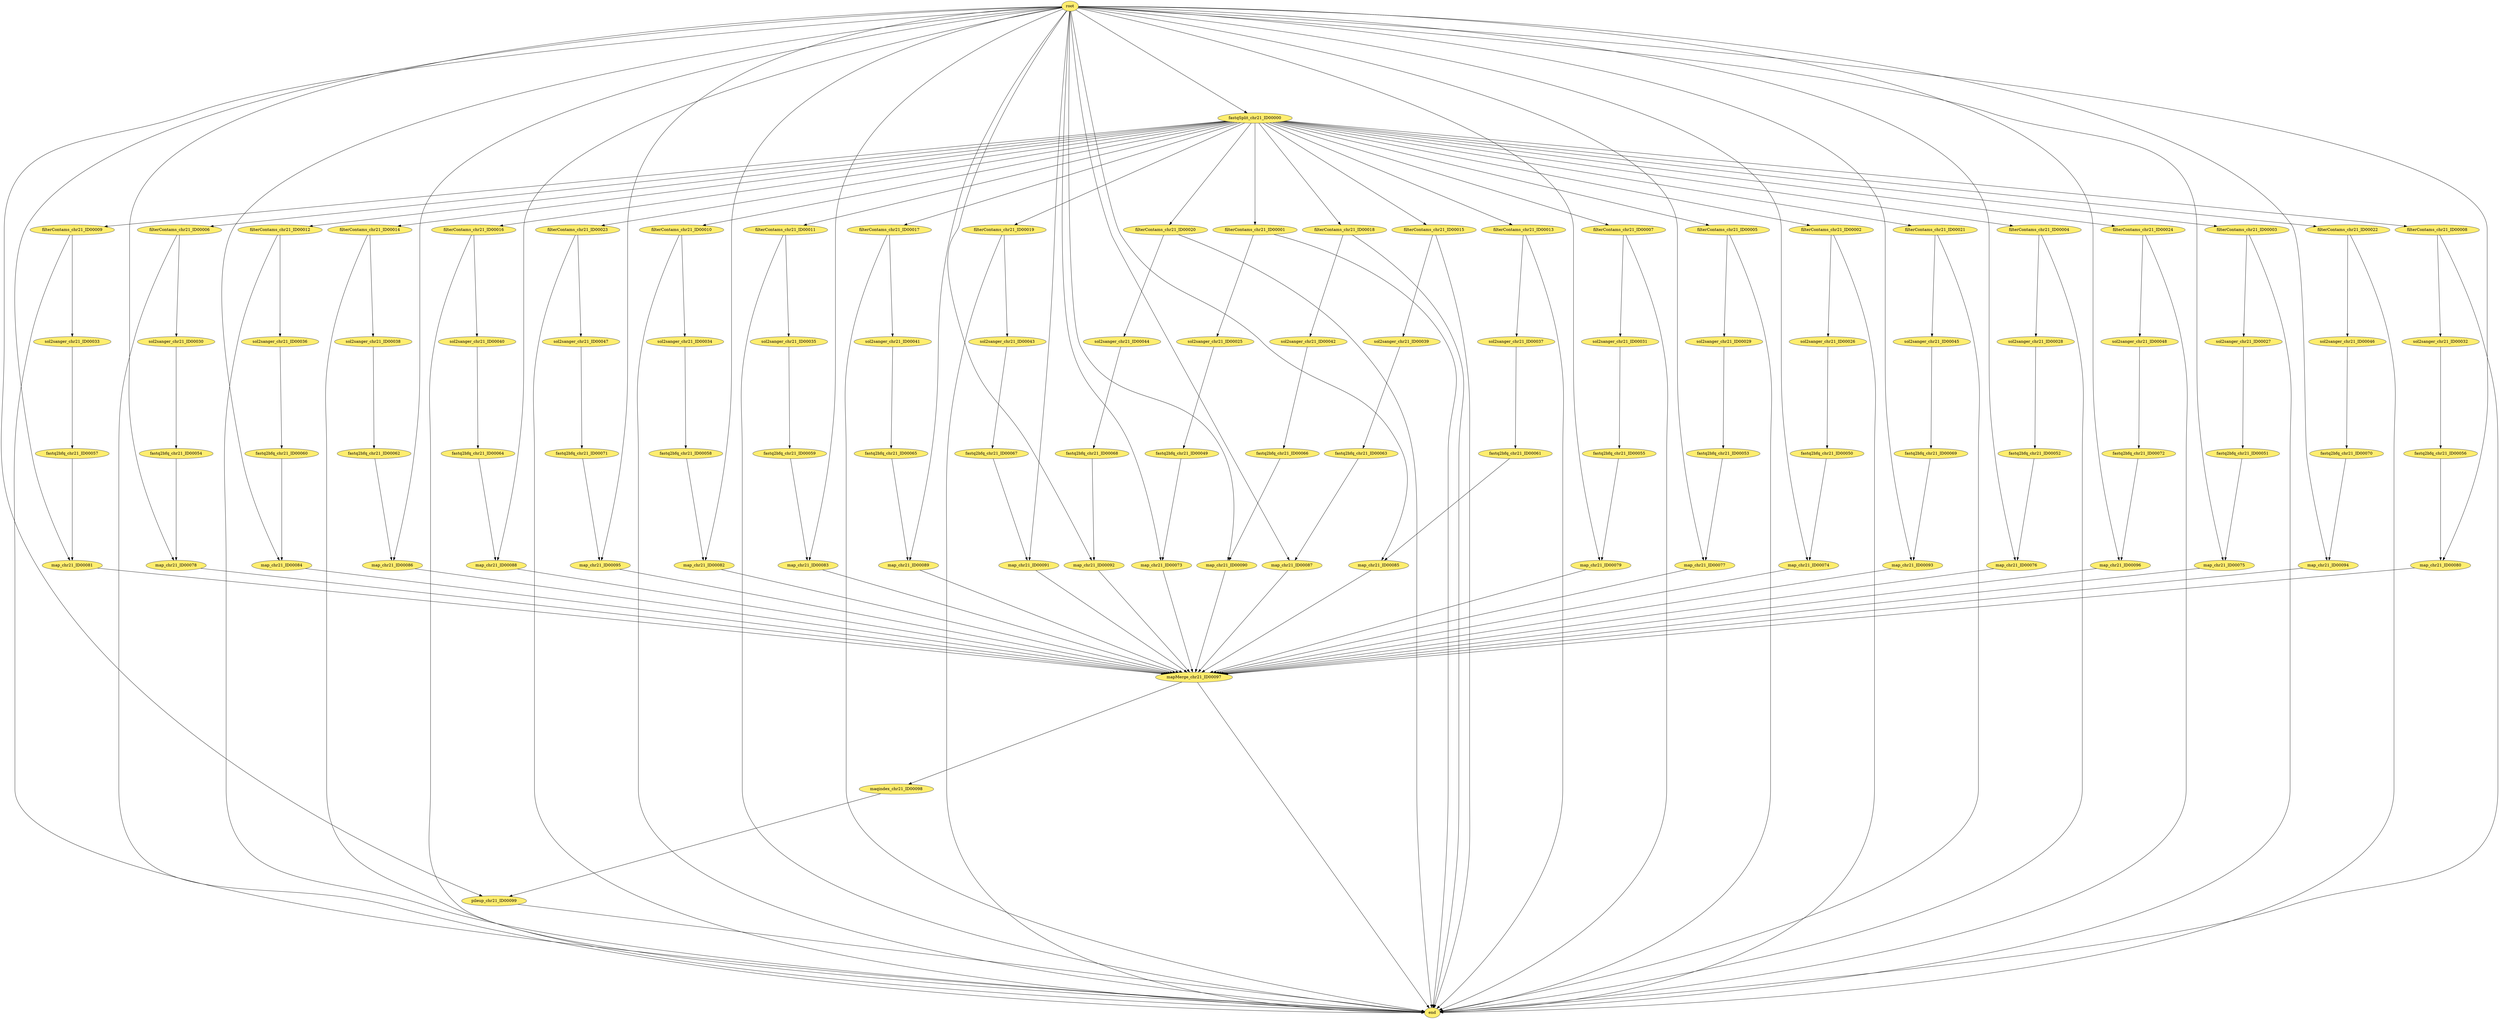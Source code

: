 digraph DAG {
  ranksep=5.0
  node [style=filled,color="#444444",fillcolor="#ffed6f"]
  edge [arrowhead=normal,arrowsize=1.0]

  ID00027 [label="sol2sanger_chr21_ID00027",size="1.680000e+09"];
  ID00096 [label="map_chr21_ID00096",size="5.460118e+13"];
  ID00075 [label="map_chr21_ID00075",size="8.378916e+13"];
  ID00074 [label="map_chr21_ID00074",size="6.948119e+13"];
  ID00063 [label="fastq2bfq_chr21_ID00063",size="5.418000e+09"];
  ID00028 [label="sol2sanger_chr21_ID00028",size="1.764000e+09"];
  ID00035 [label="sol2sanger_chr21_ID00035",size="1.806000e+09"];
  ID00055 [label="fastq2bfq_chr21_ID00055",size="1.764000e+09"];
  ID00010 [label="filterContams_chr21_ID00010",size="3.528000e+09"];
  ID00047 [label="sol2sanger_chr21_ID00047",size="1.386000e+09"];
  ID00029 [label="sol2sanger_chr21_ID00029",size="1.134000e+09"];
  ID00053 [label="fastq2bfq_chr21_ID00053",size="1.092000e+09"];
  ID00006 [label="filterContams_chr21_ID00006",size="4.452000e+09"];
  ID00022 [label="filterContams_chr21_ID00022",size="2.100000e+09"];
  ID00087 [label="map_chr21_ID00087",size="5.747221e+13"];
  ID00054 [label="fastq2bfq_chr21_ID00054",size="2.016000e+09"];
  ID00018 [label="filterContams_chr21_ID00018",size="5.166000e+09"];
  ID00015 [label="filterContams_chr21_ID00015",size="9.912000e+09"];
  ID00043 [label="sol2sanger_chr21_ID00043",size="5.460000e+08"];
  ID00012 [label="filterContams_chr21_ID00012",size="6.090000e+09"];
  ID00031 [label="sol2sanger_chr21_ID00031",size="5.460000e+08"];
  ID00066 [label="fastq2bfq_chr21_ID00066",size="2.394000e+09"];
  ID00093 [label="map_chr21_ID00093",size="6.515494e+13"];
  ID00078 [label="map_chr21_ID00078",size="6.160350e+13"];
  root [label="root",size="0.000000e+00"];
  ID00030 [label="sol2sanger_chr21_ID00030",size="1.596000e+09"];
  ID00001 [label="filterContams_chr21_ID00001",size="4.620000e+09"];
  ID00032 [label="sol2sanger_chr21_ID00032",size="1.428000e+09"];
  ID00099 [label="pileup_chr21_ID00099",size="2.627104e+13"];
  ID00097 [label="mapMerge_chr21_ID00097",size="4.586400e+10"];
  ID00057 [label="fastq2bfq_chr21_ID00057",size="4.284000e+09"];
  ID00048 [label="sol2sanger_chr21_ID00048",size="9.240000e+08"];
  ID00044 [label="sol2sanger_chr21_ID00044",size="2.898000e+09"];
  ID00034 [label="sol2sanger_chr21_ID00034",size="1.260000e+09"];
  ID00040 [label="sol2sanger_chr21_ID00040",size="1.470000e+09"];
  ID00060 [label="fastq2bfq_chr21_ID00060",size="1.722000e+09"];
  ID00058 [label="fastq2bfq_chr21_ID00058",size="3.360000e+09"];
  ID00056 [label="fastq2bfq_chr21_ID00056",size="2.520000e+09"];
  ID00059 [label="fastq2bfq_chr21_ID00059",size="2.814000e+09"];
  ID00003 [label="filterContams_chr21_ID00003",size="5.880000e+09"];
  ID00081 [label="map_chr21_ID00081",size="5.612074e+13"];
  ID00036 [label="sol2sanger_chr21_ID00036",size="1.512000e+09"];
  end [label="end",size="0.000000e+00"];
  ID00024 [label="filterContams_chr21_ID00024",size="2.394000e+09"];
  ID00083 [label="map_chr21_ID00083",size="5.673675e+13"];
  ID00016 [label="filterContams_chr21_ID00016",size="4.284000e+09"];
  ID00037 [label="sol2sanger_chr21_ID00037",size="7.560000e+08"];
  ID00091 [label="map_chr21_ID00091",size="7.349668e+13"];
  ID00004 [label="filterContams_chr21_ID00004",size="3.948000e+09"];
  ID00062 [label="fastq2bfq_chr21_ID00062",size="1.722000e+09"];
  ID00019 [label="filterContams_chr21_ID00019",size="1.722000e+09"];
  ID00080 [label="map_chr21_ID00080",size="7.608590e+13"];
  ID00082 [label="map_chr21_ID00082",size="8.338714e+13"];
  ID00013 [label="filterContams_chr21_ID00013",size="2.226000e+09"];
  ID00039 [label="sol2sanger_chr21_ID00039",size="3.066000e+09"];
  ID00073 [label="map_chr21_ID00073",size="5.515616e+13"];
  ID00094 [label="map_chr21_ID00094",size="9.851558e+13"];
  ID00084 [label="map_chr21_ID00084",size="4.852630e+13"];
  ID00045 [label="sol2sanger_chr21_ID00045",size="2.226000e+09"];
  ID00041 [label="sol2sanger_chr21_ID00041",size="1.008000e+09"];
  ID00064 [label="fastq2bfq_chr21_ID00064",size="1.806000e+09"];
  ID00061 [label="fastq2bfq_chr21_ID00061",size="8.400000e+08"];
  ID00008 [label="filterContams_chr21_ID00008",size="5.754000e+09"];
  ID00000 [label="fastqSplit_chr21_ID00000",size="1.459500e+11"];
  ID00085 [label="map_chr21_ID00085",size="5.959388e+13"];
  ID00065 [label="fastq2bfq_chr21_ID00065",size="8.820000e+08"];
  ID00050 [label="fastq2bfq_chr21_ID00050",size="2.310000e+09"];
  ID00086 [label="map_chr21_ID00086",size="8.126257e+13"];
  ID00005 [label="filterContams_chr21_ID00005",size="3.486000e+09"];
  ID00051 [label="fastq2bfq_chr21_ID00051",size="1.764000e+09"];
  ID00011 [label="filterContams_chr21_ID00011",size="4.452000e+09"];
  ID00067 [label="fastq2bfq_chr21_ID00067",size="1.176000e+09"];
  ID00021 [label="filterContams_chr21_ID00021",size="1.369200e+10"];
  ID00026 [label="sol2sanger_chr21_ID00026",size="1.092000e+09"];
  ID00038 [label="sol2sanger_chr21_ID00038",size="1.008000e+09"];
  ID00068 [label="fastq2bfq_chr21_ID00068",size="3.444000e+09"];
  ID00088 [label="map_chr21_ID00088",size="4.300195e+13"];
  ID00095 [label="map_chr21_ID00095",size="6.653044e+13"];
  ID00069 [label="fastq2bfq_chr21_ID00069",size="8.358000e+09"];
  ID00023 [label="filterContams_chr21_ID00023",size="3.990000e+09"];
  ID00033 [label="sol2sanger_chr21_ID00033",size="1.932000e+09"];
  ID00009 [label="filterContams_chr21_ID00009",size="7.980000e+09"];
  ID00089 [label="map_chr21_ID00089",size="8.962544e+13"];
  ID00070 [label="fastq2bfq_chr21_ID00070",size="1.260000e+09"];
  ID00020 [label="filterContams_chr21_ID00020",size="4.536000e+09"];
  ID00017 [label="filterContams_chr21_ID00017",size="1.890000e+09"];
  ID00098 [label="maqindex_chr21_ID00098",size="8.400000e+07"];
  ID00071 [label="fastq2bfq_chr21_ID00071",size="3.108000e+09"];
  ID00079 [label="map_chr21_ID00079",size="9.900026e+13"];
  ID00077 [label="map_chr21_ID00077",size="8.545803e+13"];
  ID00090 [label="map_chr21_ID00090",size="5.939766e+13"];
  ID00072 [label="fastq2bfq_chr21_ID00072",size="1.050000e+09"];
  ID00025 [label="sol2sanger_chr21_ID00025",size="2.394000e+09"];
  ID00076 [label="map_chr21_ID00076",size="7.584381e+13"];
  ID00049 [label="fastq2bfq_chr21_ID00049",size="3.696000e+09"];
  ID00046 [label="sol2sanger_chr21_ID00046",size="6.300000e+08"];
  ID00007 [label="filterContams_chr21_ID00007",size="2.142000e+09"];
  ID00052 [label="fastq2bfq_chr21_ID00052",size="4.032000e+09"];
  ID00002 [label="filterContams_chr21_ID00002",size="5.922000e+09"];
  ID00092 [label="map_chr21_ID00092",size="6.776360e+13"];
  ID00014 [label="filterContams_chr21_ID00014",size="4.200000e+09"];
  ID00042 [label="sol2sanger_chr21_ID00042",size="1.596000e+09"];

  ID00027 -> ID00051 [size="1.094702e+09"];
  ID00096 -> ID00097 [size="1.883740e+08"];
  ID00075 -> ID00097 [size="2.866668e+08"];
  ID00074 -> ID00097 [size="3.556813e+08"];
  ID00063 -> ID00087 [size="7.125406e+08"];
  ID00028 -> ID00052 [size="1.595653e+09"];
  ID00035 -> ID00059 [size="1.411585e+09"];
  ID00055 -> ID00079 [size="2.195755e+08"];
  ID00010 -> end [size="1.327454e+09"];
  ID00010 -> ID00034 [size="1.250489e+09"];
  ID00047 -> ID00071 [size="1.422925e+09"];
  ID00029 -> ID00053 [size="8.198041e+08"];
  ID00053 -> ID00077 [size="2.174700e+08"];
  ID00006 -> end [size="1.764177e+09"];
  ID00006 -> ID00030 [size="1.887753e+09"];
  ID00022 -> end [size="7.932044e+08"];
  ID00022 -> ID00046 [size="8.707276e+08"];
  ID00087 -> ID00097 [size="7.745006e+08"];
  ID00054 -> ID00078 [size="2.593085e+08"];
  ID00018 -> end [size="2.501927e+09"];
  ID00018 -> ID00042 [size="2.415204e+09"];
  ID00015 -> end [size="3.342888e+09"];
  ID00015 -> ID00039 [size="3.432167e+09"];
  ID00043 -> ID00067 [size="5.597926e+08"];
  ID00012 -> end [size="1.519215e+09"];
  ID00012 -> ID00036 [size="1.629762e+09"];
  ID00031 -> ID00055 [size="7.191306e+08"];
  ID00066 -> ID00090 [size="3.528767e+08"];
  ID00093 -> ID00097 [size="1.112381e+09"];
  ID00078 -> ID00097 [size="2.818571e+08"];
  root -> ID00079 [size="1.683125e+12"];
  root -> ID00000 [size="7.460561e+10"];
  root -> ID00092 [size="1.683125e+12"];
  root -> ID00084 [size="1.683125e+12"];
  root -> ID00075 [size="1.683125e+12"];
  root -> ID00089 [size="1.683125e+12"];
  root -> ID00080 [size="1.683125e+12"];
  root -> ID00085 [size="1.683125e+12"];
  root -> ID00094 [size="1.683125e+12"];
  root -> ID00095 [size="1.683125e+12"];
  root -> ID00090 [size="1.683125e+12"];
  root -> ID00081 [size="1.683125e+12"];
  root -> ID00099 [size="1.683125e+12"];
  root -> ID00086 [size="1.683125e+12"];
  root -> ID00077 [size="1.683125e+12"];
  root -> ID00091 [size="1.683125e+12"];
  root -> ID00082 [size="1.683125e+12"];
  root -> ID00073 [size="1.683125e+12"];
  root -> ID00078 [size="1.683125e+12"];
  root -> ID00087 [size="1.683125e+12"];
  root -> ID00093 [size="1.683125e+12"];
  root -> ID00096 [size="1.683125e+12"];
  root -> ID00076 [size="1.683125e+12"];
  root -> ID00074 [size="1.683125e+12"];
  root -> ID00083 [size="1.683125e+12"];
  root -> ID00088 [size="1.683125e+12"];
  ID00030 -> ID00054 [size="1.085109e+09"];
  ID00001 -> ID00025 [size="1.596794e+09"];
  ID00001 -> end [size="1.578393e+09"];
  ID00032 -> ID00056 [size="1.169359e+09"];
  ID00099 -> end [size="9.550660e+08"];
  ID00097 -> end [size="2.335810e+08"];
  ID00097 -> ID00098 [size="7.574272e+09"];
  ID00057 -> ID00081 [size="4.528403e+08"];
  ID00048 -> ID00072 [size="7.109867e+08"];
  ID00044 -> ID00068 [size="1.417382e+09"];
  ID00034 -> ID00058 [size="1.338514e+09"];
  ID00040 -> ID00064 [size="1.081580e+09"];
  ID00060 -> ID00084 [size="2.303348e+08"];
  ID00058 -> ID00082 [size="3.140070e+08"];
  ID00056 -> ID00080 [size="2.904814e+08"];
  ID00059 -> ID00083 [size="3.263294e+08"];
  ID00003 -> end [size="1.658490e+09"];
  ID00003 -> ID00027 [size="1.827183e+09"];
  ID00081 -> ID00097 [size="4.922174e+08"];
  ID00036 -> ID00060 [size="1.002763e+09"];
  ID00024 -> end [size="9.194555e+08"];
  ID00024 -> ID00048 [size="9.555369e+08"];
  ID00083 -> ID00097 [size="3.547056e+08"];
  ID00016 -> end [size="1.490247e+09"];
  ID00016 -> ID00040 [size="1.551650e+09"];
  ID00037 -> ID00061 [size="4.377482e+08"];
  ID00091 -> ID00097 [size="1.441310e+08"];
  ID00004 -> end [size="1.388801e+09"];
  ID00004 -> ID00028 [size="1.518819e+09"];
  ID00062 -> ID00086 [size="1.289748e+08"];
  ID00019 -> end [size="6.013526e+08"];
  ID00019 -> ID00043 [size="6.625169e+08"];
  ID00080 -> ID00097 [size="3.157406e+08"];
  ID00082 -> ID00097 [size="3.413119e+08"];
  ID00013 -> end [size="6.079417e+08"];
  ID00013 -> ID00037 [size="6.598260e+08"];
  ID00039 -> ID00063 [size="3.191444e+09"];
  ID00073 -> ID00097 [size="3.543027e+08"];
  ID00094 -> ID00097 [size="1.758992e+08"];
  ID00084 -> ID00097 [size="2.503639e+08"];
  ID00045 -> ID00069 [size="3.670131e+09"];
  ID00041 -> ID00065 [size="4.656688e+08"];
  ID00064 -> ID00088 [size="2.637290e+08"];
  ID00061 -> ID00085 [size="9.164373e+07"];
  ID00008 -> ID00032 [size="1.566814e+09"];
  ID00008 -> end [size="1.547590e+09"];
  ID00000 -> ID00001 [size="3.175187e+09"];
  ID00000 -> ID00013 [size="1.267768e+09"];
  ID00000 -> ID00018 [size="4.917132e+09"];
  ID00000 -> ID00009 [size="4.369696e+09"];
  ID00000 -> ID00023 [size="2.807845e+09"];
  ID00000 -> ID00005 [size="2.635808e+09"];
  ID00000 -> ID00020 [size="3.919125e+09"];
  ID00000 -> ID00014 [size="2.342439e+09"];
  ID00000 -> ID00019 [size="1.263870e+09"];
  ID00000 -> ID00010 [size="2.577943e+09"];
  ID00000 -> ID00006 [size="3.651931e+09"];
  ID00000 -> ID00015 [size="6.775055e+09"];
  ID00000 -> ID00024 [size="1.874992e+09"];
  ID00000 -> ID00003 [size="3.485674e+09"];
  ID00000 -> ID00002 [size="3.124073e+09"];
  ID00000 -> ID00011 [size="3.740184e+09"];
  ID00000 -> ID00007 [size="1.834878e+09"];
  ID00000 -> ID00016 [size="3.041896e+09"];
  ID00000 -> ID00021 [size="5.681283e+09"];
  ID00000 -> ID00012 [size="3.148977e+09"];
  ID00000 -> ID00004 [size="2.907619e+09"];
  ID00000 -> ID00008 [size="3.114405e+09"];
  ID00000 -> ID00017 [size="1.283895e+09"];
  ID00000 -> ID00022 [size="1.663932e+09"];
  ID00085 -> ID00097 [size="9.961269e+07"];
  ID00065 -> ID00089 [size="1.158951e+08"];
  ID00050 -> ID00074 [size="3.272270e+08"];
  ID00086 -> ID00097 [size="1.401897e+08"];
  ID00005 -> ID00029 [size="1.303219e+09"];
  ID00005 -> end [size="1.332589e+09"];
  ID00051 -> ID00075 [size="2.637337e+08"];
  ID00011 -> ID00035 [size="1.899796e+09"];
  ID00011 -> end [size="1.840389e+09"];
  ID00067 -> ID00091 [size="1.326008e+08"];
  ID00021 -> ID00045 [size="2.702565e+09"];
  ID00021 -> end [size="2.978717e+09"];
  ID00026 -> ID00050 [size="1.313040e+09"];
  ID00038 -> ID00062 [size="6.929887e+08"];
  ID00068 -> ID00092 [size="3.415351e+08"];
  ID00088 -> ID00097 [size="2.866617e+08"];
  ID00095 -> ID00097 [size="3.744254e+08"];
  ID00069 -> ID00093 [size="1.023391e+09"];
  ID00023 -> end [size="1.359411e+09"];
  ID00023 -> ID00047 [size="1.448434e+09"];
  ID00033 -> ID00057 [size="2.103898e+09"];
  ID00009 -> end [size="2.179004e+09"];
  ID00009 -> ID00033 [size="2.190692e+09"];
  ID00089 -> ID00097 [size="1.259727e+08"];
  ID00070 -> ID00094 [size="1.618273e+08"];
  ID00020 -> end [size="1.907358e+09"];
  ID00020 -> ID00044 [size="2.011767e+09"];
  ID00017 -> end [size="6.189832e+08"];
  ID00017 -> ID00041 [size="6.649116e+08"];
  ID00098 -> ID00099 [size="1.342998e+08"];
  ID00071 -> ID00095 [size="3.444715e+08"];
  ID00079 -> ID00097 [size="2.386689e+08"];
  ID00077 -> ID00097 [size="2.363802e+08"];
  ID00090 -> ID00097 [size="3.835616e+08"];
  ID00072 -> ID00096 [size="1.733042e+08"];
  ID00025 -> ID00049 [size="1.357057e+09"];
  ID00076 -> ID00097 [size="3.438901e+08"];
  ID00049 -> ID00073 [size="3.259585e+08"];
  ID00046 -> ID00070 [size="7.481190e+08"];
  ID00007 -> end [size="9.184478e+08"];
  ID00007 -> ID00031 [size="9.164303e+08"];
  ID00052 -> ID00076 [size="3.163791e+08"];
  ID00002 -> end [size="1.632418e+09"];
  ID00002 -> ID00026 [size="1.491655e+09"];
  ID00092 -> ID00097 [size="3.712338e+08"];
  ID00014 -> ID00038 [size="1.143198e+09"];
  ID00014 -> end [size="1.199241e+09"];
  ID00042 -> ID00066 [size="1.363481e+09"];
}
